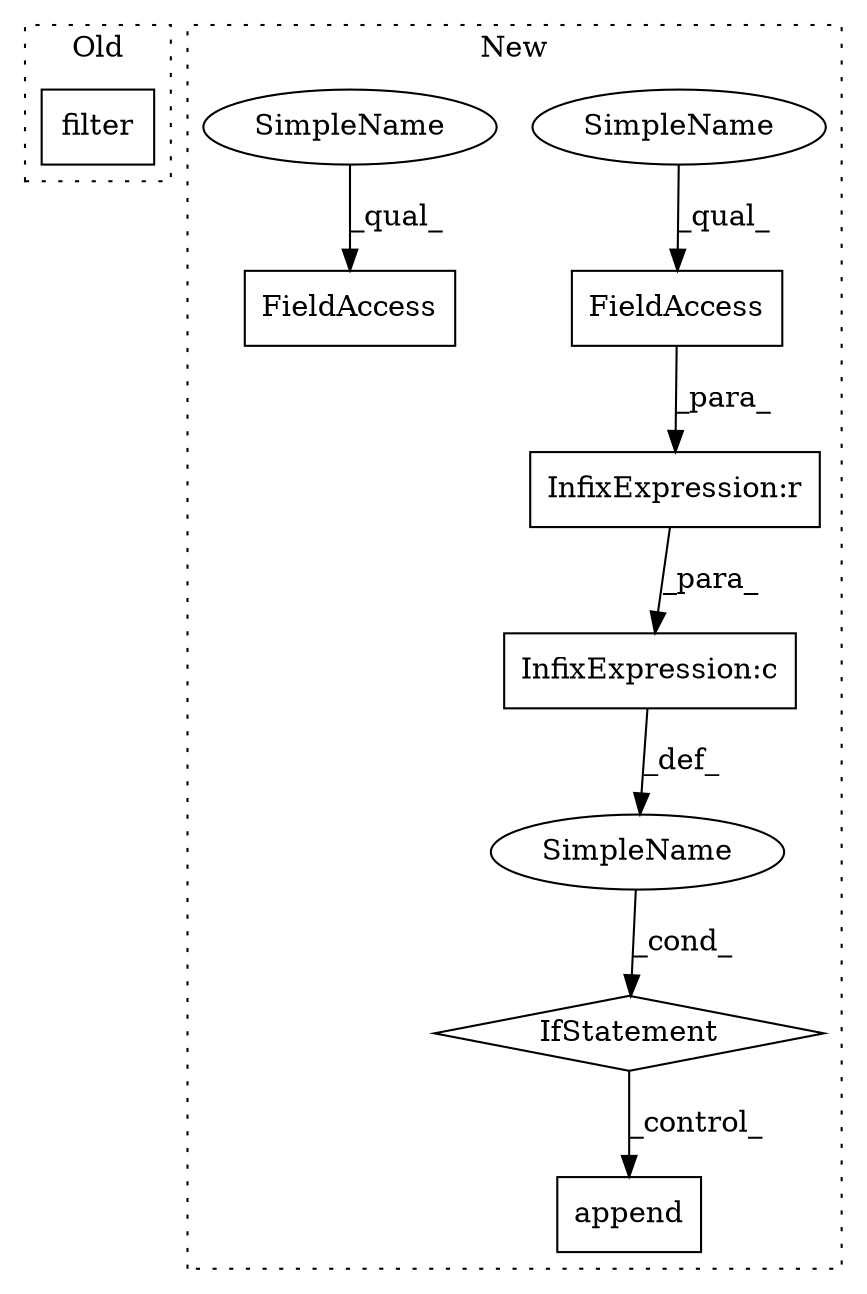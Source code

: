 digraph G {
subgraph cluster0 {
1 [label="filter" a="32" s="8395,8472" l="7,1" shape="box"];
label = "Old";
style="dotted";
}
subgraph cluster1 {
2 [label="append" a="32" s="8530,8617" l="16,2" shape="box"];
3 [label="IfStatement" a="25" s="8465,8514" l="4,2" shape="diamond"];
4 [label="InfixExpression:c" a="27" s="8491" l="4" shape="box"];
5 [label="SimpleName" a="42" s="" l="" shape="ellipse"];
6 [label="InfixExpression:r" a="27" s="8508" l="4" shape="box"];
7 [label="FieldAccess" a="22" s="8496" l="12" shape="box"];
8 [label="FieldAccess" a="22" s="8428" l="13" shape="box"];
9 [label="SimpleName" a="42" s="8496" l="5" shape="ellipse"];
10 [label="SimpleName" a="42" s="8428" l="5" shape="ellipse"];
label = "New";
style="dotted";
}
3 -> 2 [label="_control_"];
4 -> 5 [label="_def_"];
5 -> 3 [label="_cond_"];
6 -> 4 [label="_para_"];
7 -> 6 [label="_para_"];
9 -> 7 [label="_qual_"];
10 -> 8 [label="_qual_"];
}